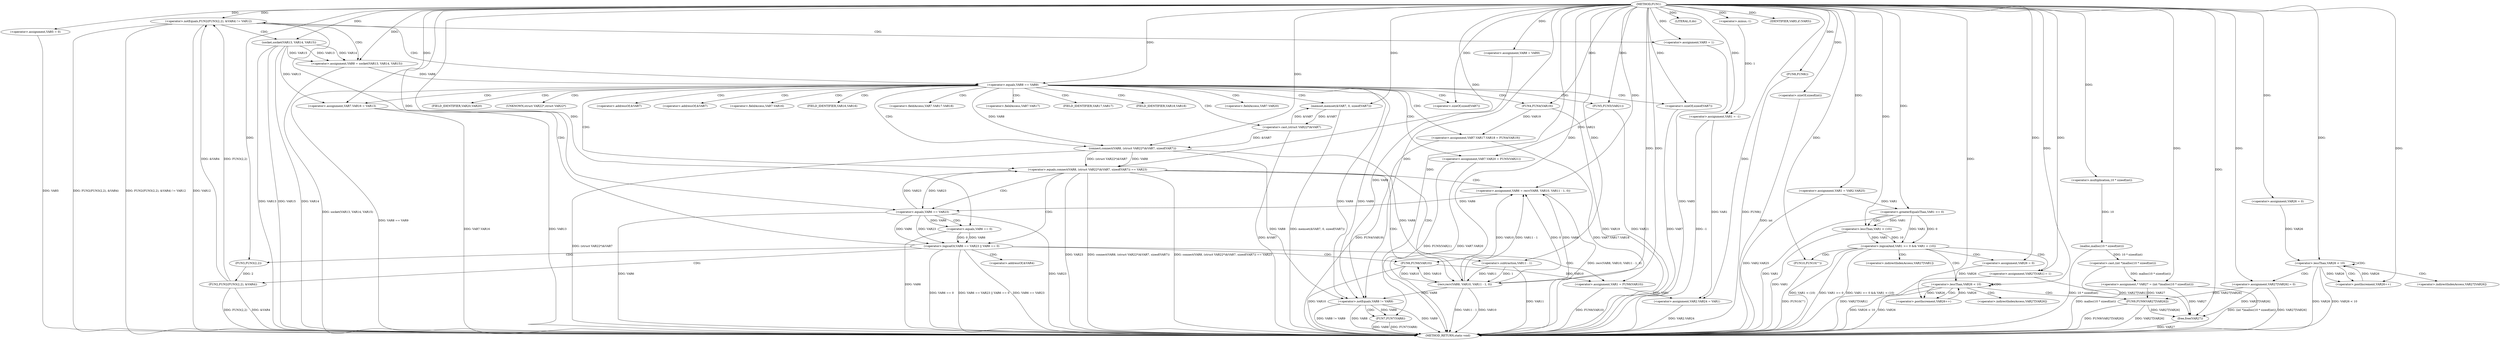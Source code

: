 digraph FUN1 {  
"1000100" [label = "(METHOD,FUN1)" ]
"1000295" [label = "(METHOD_RETURN,static void)" ]
"1000104" [label = "(<operator>.assignment,VAR1 = -1)" ]
"1000106" [label = "(<operator>.minus,-1)" ]
"1000111" [label = "(<operator>.assignment,VAR5 = 0)" ]
"1000117" [label = "(<operator>.assignment,VAR8 = VAR9)" ]
"1000124" [label = "(<operator>.notEquals,FUN2(FUN3(2,2), &VAR4) != VAR12)" ]
"1000125" [label = "(FUN2,FUN2(FUN3(2,2), &VAR4))" ]
"1000126" [label = "(FUN3,FUN3(2,2))" ]
"1000134" [label = "(<operator>.assignment,VAR5 = 1)" ]
"1000137" [label = "(<operator>.assignment,VAR8 = socket(VAR13, VAR14, VAR15))" ]
"1000139" [label = "(socket,socket(VAR13, VAR14, VAR15))" ]
"1000144" [label = "(<operator>.equals,VAR8 == VAR9)" ]
"1000149" [label = "(memset,memset(&VAR7, 0, sizeof(VAR7)))" ]
"1000153" [label = "(<operator>.sizeOf,sizeof(VAR7))" ]
"1000155" [label = "(<operator>.assignment,VAR7.VAR16 = VAR13)" ]
"1000160" [label = "(<operator>.assignment,VAR7.VAR17.VAR18 = FUN4(VAR19))" ]
"1000166" [label = "(FUN4,FUN4(VAR19))" ]
"1000168" [label = "(<operator>.assignment,VAR7.VAR20 = FUN5(VAR21))" ]
"1000172" [label = "(FUN5,FUN5(VAR21))" ]
"1000175" [label = "(<operator>.equals,connect(VAR8, (struct VAR22*)&VAR7, sizeof(VAR7)) == VAR23)" ]
"1000176" [label = "(connect,connect(VAR8, (struct VAR22*)&VAR7, sizeof(VAR7)))" ]
"1000178" [label = "(<operator>.cast,(struct VAR22*)&VAR7)" ]
"1000182" [label = "(<operator>.sizeOf,sizeof(VAR7))" ]
"1000187" [label = "(<operator>.assignment,VAR6 = recv(VAR8, VAR10, VAR11 - 1, 0))" ]
"1000189" [label = "(recv,recv(VAR8, VAR10, VAR11 - 1, 0))" ]
"1000192" [label = "(<operator>.subtraction,VAR11 - 1)" ]
"1000197" [label = "(<operator>.logicalOr,VAR6 == VAR23 || VAR6 == 0)" ]
"1000198" [label = "(<operator>.equals,VAR6 == VAR23)" ]
"1000201" [label = "(<operator>.equals,VAR6 == 0)" ]
"1000206" [label = "(<operator>.assignment,VAR1 = FUN6(VAR10))" ]
"1000208" [label = "(FUN6,FUN6(VAR10))" ]
"1000210" [label = "(LITERAL,0,do)" ]
"1000212" [label = "(<operator>.notEquals,VAR8 != VAR9)" ]
"1000216" [label = "(FUN7,FUN7(VAR8))" ]
"1000219" [label = "(IDENTIFIER,VAR5,if (VAR5))" ]
"1000221" [label = "(FUN8,FUN8())" ]
"1000222" [label = "(<operator>.assignment,VAR2.VAR24 = VAR1)" ]
"1000229" [label = "(<operator>.assignment,VAR1 = VAR2.VAR25)" ]
"1000237" [label = "(<operator>.assignment,* VAR27 = (int *)malloc(10 * sizeof(int)))" ]
"1000239" [label = "(<operator>.cast,(int *)malloc(10 * sizeof(int)))" ]
"1000241" [label = "(malloc,malloc(10 * sizeof(int)))" ]
"1000242" [label = "(<operator>.multiplication,10 * sizeof(int))" ]
"1000244" [label = "(<operator>.sizeOf,sizeof(int))" ]
"1000247" [label = "(<operator>.assignment,VAR26 = 0)" ]
"1000250" [label = "(<operator>.lessThan,VAR26 < 10)" ]
"1000253" [label = "(<operator>.postIncrement,VAR26++)" ]
"1000256" [label = "(<operator>.assignment,VAR27[VAR26] = 0)" ]
"1000262" [label = "(<operator>.logicalAnd,VAR1 >= 0 && VAR1 < (10))" ]
"1000263" [label = "(<operator>.greaterEqualsThan,VAR1 >= 0)" ]
"1000266" [label = "(<operator>.lessThan,VAR1 < (10))" ]
"1000270" [label = "(<operator>.assignment,VAR27[VAR1] = 1)" ]
"1000276" [label = "(<operator>.assignment,VAR26 = 0)" ]
"1000279" [label = "(<operator>.lessThan,VAR26 < 10)" ]
"1000282" [label = "(<operator>.postIncrement,VAR26++)" ]
"1000285" [label = "(FUN9,FUN9(VAR27[VAR26]))" ]
"1000291" [label = "(FUN10,FUN10(\"\"))" ]
"1000293" [label = "(free,free(VAR27))" ]
"1000129" [label = "(<operator>.addressOf,&VAR4)" ]
"1000150" [label = "(<operator>.addressOf,&VAR7)" ]
"1000156" [label = "(<operator>.fieldAccess,VAR7.VAR16)" ]
"1000158" [label = "(FIELD_IDENTIFIER,VAR16,VAR16)" ]
"1000161" [label = "(<operator>.fieldAccess,VAR7.VAR17.VAR18)" ]
"1000162" [label = "(<operator>.fieldAccess,VAR7.VAR17)" ]
"1000164" [label = "(FIELD_IDENTIFIER,VAR17,VAR17)" ]
"1000165" [label = "(FIELD_IDENTIFIER,VAR18,VAR18)" ]
"1000169" [label = "(<operator>.fieldAccess,VAR7.VAR20)" ]
"1000171" [label = "(FIELD_IDENTIFIER,VAR20,VAR20)" ]
"1000179" [label = "(UNKNOWN,struct VAR22*,struct VAR22*)" ]
"1000180" [label = "(<operator>.addressOf,&VAR7)" ]
"1000257" [label = "(<operator>.indirectIndexAccess,VAR27[VAR26])" ]
"1000271" [label = "(<operator>.indirectIndexAccess,VAR27[VAR1])" ]
"1000286" [label = "(<operator>.indirectIndexAccess,VAR27[VAR26])" ]
  "1000262" -> "1000295"  [ label = "DDG: VAR1 < (10)"] 
  "1000229" -> "1000295"  [ label = "DDG: VAR2.VAR25"] 
  "1000241" -> "1000295"  [ label = "DDG: 10 * sizeof(int)"] 
  "1000239" -> "1000295"  [ label = "DDG: malloc(10 * sizeof(int))"] 
  "1000176" -> "1000295"  [ label = "DDG: (struct VAR22*)&VAR7"] 
  "1000155" -> "1000295"  [ label = "DDG: VAR13"] 
  "1000285" -> "1000295"  [ label = "DDG: VAR27[VAR26]"] 
  "1000125" -> "1000295"  [ label = "DDG: FUN3(2,2)"] 
  "1000291" -> "1000295"  [ label = "DDG: FUN10(\"\")"] 
  "1000168" -> "1000295"  [ label = "DDG: FUN5(VAR21)"] 
  "1000139" -> "1000295"  [ label = "DDG: VAR15"] 
  "1000221" -> "1000295"  [ label = "DDG: FUN8()"] 
  "1000250" -> "1000295"  [ label = "DDG: VAR26"] 
  "1000124" -> "1000295"  [ label = "DDG: FUN2(FUN3(2,2), &VAR4)"] 
  "1000197" -> "1000295"  [ label = "DDG: VAR6 == 0"] 
  "1000222" -> "1000295"  [ label = "DDG: VAR2.VAR24"] 
  "1000208" -> "1000295"  [ label = "DDG: VAR10"] 
  "1000285" -> "1000295"  [ label = "DDG: FUN9(VAR27[VAR26])"] 
  "1000293" -> "1000295"  [ label = "DDG: VAR27"] 
  "1000237" -> "1000295"  [ label = "DDG: (int *)malloc(10 * sizeof(int))"] 
  "1000168" -> "1000295"  [ label = "DDG: VAR7.VAR20"] 
  "1000279" -> "1000295"  [ label = "DDG: VAR26"] 
  "1000198" -> "1000295"  [ label = "DDG: VAR23"] 
  "1000216" -> "1000295"  [ label = "DDG: FUN7(VAR8)"] 
  "1000216" -> "1000295"  [ label = "DDG: VAR8"] 
  "1000212" -> "1000295"  [ label = "DDG: VAR9"] 
  "1000187" -> "1000295"  [ label = "DDG: recv(VAR8, VAR10, VAR11 - 1, 0)"] 
  "1000139" -> "1000295"  [ label = "DDG: VAR14"] 
  "1000137" -> "1000295"  [ label = "DDG: socket(VAR13, VAR14, VAR15)"] 
  "1000160" -> "1000295"  [ label = "DDG: FUN4(VAR19)"] 
  "1000139" -> "1000295"  [ label = "DDG: VAR13"] 
  "1000175" -> "1000295"  [ label = "DDG: VAR23"] 
  "1000125" -> "1000295"  [ label = "DDG: &VAR4"] 
  "1000144" -> "1000295"  [ label = "DDG: VAR8 == VAR9"] 
  "1000166" -> "1000295"  [ label = "DDG: VAR19"] 
  "1000266" -> "1000295"  [ label = "DDG: VAR1"] 
  "1000189" -> "1000295"  [ label = "DDG: VAR10"] 
  "1000263" -> "1000295"  [ label = "DDG: VAR1"] 
  "1000262" -> "1000295"  [ label = "DDG: VAR1 >= 0"] 
  "1000178" -> "1000295"  [ label = "DDG: &VAR7"] 
  "1000206" -> "1000295"  [ label = "DDG: FUN6(VAR10)"] 
  "1000149" -> "1000295"  [ label = "DDG: memset(&VAR7, 0, sizeof(VAR7))"] 
  "1000175" -> "1000295"  [ label = "DDG: connect(VAR8, (struct VAR22*)&VAR7, sizeof(VAR7))"] 
  "1000111" -> "1000295"  [ label = "DDG: VAR5"] 
  "1000212" -> "1000295"  [ label = "DDG: VAR8 != VAR9"] 
  "1000262" -> "1000295"  [ label = "DDG: VAR1 >= 0 && VAR1 < (10)"] 
  "1000197" -> "1000295"  [ label = "DDG: VAR6 == VAR23 || VAR6 == 0"] 
  "1000198" -> "1000295"  [ label = "DDG: VAR6"] 
  "1000212" -> "1000295"  [ label = "DDG: VAR8"] 
  "1000134" -> "1000295"  [ label = "DDG: VAR5"] 
  "1000192" -> "1000295"  [ label = "DDG: VAR11"] 
  "1000172" -> "1000295"  [ label = "DDG: VAR21"] 
  "1000256" -> "1000295"  [ label = "DDG: VAR27[VAR26]"] 
  "1000155" -> "1000295"  [ label = "DDG: VAR7.VAR16"] 
  "1000250" -> "1000295"  [ label = "DDG: VAR26 < 10"] 
  "1000244" -> "1000295"  [ label = "DDG: int"] 
  "1000270" -> "1000295"  [ label = "DDG: VAR27[VAR1]"] 
  "1000279" -> "1000295"  [ label = "DDG: VAR26 < 10"] 
  "1000182" -> "1000295"  [ label = "DDG: VAR7"] 
  "1000189" -> "1000295"  [ label = "DDG: VAR11 - 1"] 
  "1000160" -> "1000295"  [ label = "DDG: VAR7.VAR17.VAR18"] 
  "1000104" -> "1000295"  [ label = "DDG: -1"] 
  "1000175" -> "1000295"  [ label = "DDG: connect(VAR8, (struct VAR22*)&VAR7, sizeof(VAR7)) == VAR23"] 
  "1000124" -> "1000295"  [ label = "DDG: FUN2(FUN3(2,2), &VAR4) != VAR12"] 
  "1000197" -> "1000295"  [ label = "DDG: VAR6 == VAR23"] 
  "1000124" -> "1000295"  [ label = "DDG: VAR12"] 
  "1000201" -> "1000295"  [ label = "DDG: VAR6"] 
  "1000106" -> "1000104"  [ label = "DDG: 1"] 
  "1000100" -> "1000104"  [ label = "DDG: "] 
  "1000100" -> "1000106"  [ label = "DDG: "] 
  "1000100" -> "1000111"  [ label = "DDG: "] 
  "1000100" -> "1000117"  [ label = "DDG: "] 
  "1000125" -> "1000124"  [ label = "DDG: FUN3(2,2)"] 
  "1000125" -> "1000124"  [ label = "DDG: &VAR4"] 
  "1000126" -> "1000125"  [ label = "DDG: 2"] 
  "1000100" -> "1000126"  [ label = "DDG: "] 
  "1000100" -> "1000124"  [ label = "DDG: "] 
  "1000100" -> "1000134"  [ label = "DDG: "] 
  "1000139" -> "1000137"  [ label = "DDG: VAR13"] 
  "1000139" -> "1000137"  [ label = "DDG: VAR14"] 
  "1000139" -> "1000137"  [ label = "DDG: VAR15"] 
  "1000100" -> "1000137"  [ label = "DDG: "] 
  "1000100" -> "1000139"  [ label = "DDG: "] 
  "1000137" -> "1000144"  [ label = "DDG: VAR8"] 
  "1000100" -> "1000144"  [ label = "DDG: "] 
  "1000178" -> "1000149"  [ label = "DDG: &VAR7"] 
  "1000100" -> "1000149"  [ label = "DDG: "] 
  "1000100" -> "1000153"  [ label = "DDG: "] 
  "1000139" -> "1000155"  [ label = "DDG: VAR13"] 
  "1000100" -> "1000155"  [ label = "DDG: "] 
  "1000166" -> "1000160"  [ label = "DDG: VAR19"] 
  "1000100" -> "1000166"  [ label = "DDG: "] 
  "1000172" -> "1000168"  [ label = "DDG: VAR21"] 
  "1000100" -> "1000172"  [ label = "DDG: "] 
  "1000176" -> "1000175"  [ label = "DDG: VAR8"] 
  "1000176" -> "1000175"  [ label = "DDG: (struct VAR22*)&VAR7"] 
  "1000144" -> "1000176"  [ label = "DDG: VAR8"] 
  "1000100" -> "1000176"  [ label = "DDG: "] 
  "1000178" -> "1000176"  [ label = "DDG: &VAR7"] 
  "1000149" -> "1000178"  [ label = "DDG: &VAR7"] 
  "1000100" -> "1000182"  [ label = "DDG: "] 
  "1000198" -> "1000175"  [ label = "DDG: VAR23"] 
  "1000100" -> "1000175"  [ label = "DDG: "] 
  "1000189" -> "1000187"  [ label = "DDG: VAR8"] 
  "1000189" -> "1000187"  [ label = "DDG: VAR10"] 
  "1000189" -> "1000187"  [ label = "DDG: VAR11 - 1"] 
  "1000189" -> "1000187"  [ label = "DDG: 0"] 
  "1000100" -> "1000187"  [ label = "DDG: "] 
  "1000176" -> "1000189"  [ label = "DDG: VAR8"] 
  "1000100" -> "1000189"  [ label = "DDG: "] 
  "1000208" -> "1000189"  [ label = "DDG: VAR10"] 
  "1000192" -> "1000189"  [ label = "DDG: VAR11"] 
  "1000192" -> "1000189"  [ label = "DDG: 1"] 
  "1000100" -> "1000192"  [ label = "DDG: "] 
  "1000198" -> "1000197"  [ label = "DDG: VAR6"] 
  "1000198" -> "1000197"  [ label = "DDG: VAR23"] 
  "1000187" -> "1000198"  [ label = "DDG: VAR6"] 
  "1000100" -> "1000198"  [ label = "DDG: "] 
  "1000175" -> "1000198"  [ label = "DDG: VAR23"] 
  "1000201" -> "1000197"  [ label = "DDG: VAR6"] 
  "1000201" -> "1000197"  [ label = "DDG: 0"] 
  "1000198" -> "1000201"  [ label = "DDG: VAR6"] 
  "1000100" -> "1000201"  [ label = "DDG: "] 
  "1000208" -> "1000206"  [ label = "DDG: VAR10"] 
  "1000100" -> "1000206"  [ label = "DDG: "] 
  "1000189" -> "1000208"  [ label = "DDG: VAR10"] 
  "1000100" -> "1000208"  [ label = "DDG: "] 
  "1000100" -> "1000210"  [ label = "DDG: "] 
  "1000189" -> "1000212"  [ label = "DDG: VAR8"] 
  "1000117" -> "1000212"  [ label = "DDG: VAR8"] 
  "1000144" -> "1000212"  [ label = "DDG: VAR8"] 
  "1000176" -> "1000212"  [ label = "DDG: VAR8"] 
  "1000100" -> "1000212"  [ label = "DDG: "] 
  "1000144" -> "1000212"  [ label = "DDG: VAR9"] 
  "1000212" -> "1000216"  [ label = "DDG: VAR8"] 
  "1000100" -> "1000216"  [ label = "DDG: "] 
  "1000100" -> "1000219"  [ label = "DDG: "] 
  "1000100" -> "1000221"  [ label = "DDG: "] 
  "1000104" -> "1000222"  [ label = "DDG: VAR1"] 
  "1000206" -> "1000222"  [ label = "DDG: VAR1"] 
  "1000100" -> "1000222"  [ label = "DDG: "] 
  "1000100" -> "1000229"  [ label = "DDG: "] 
  "1000239" -> "1000237"  [ label = "DDG: malloc(10 * sizeof(int))"] 
  "1000100" -> "1000237"  [ label = "DDG: "] 
  "1000241" -> "1000239"  [ label = "DDG: 10 * sizeof(int)"] 
  "1000242" -> "1000241"  [ label = "DDG: 10"] 
  "1000100" -> "1000242"  [ label = "DDG: "] 
  "1000100" -> "1000244"  [ label = "DDG: "] 
  "1000100" -> "1000247"  [ label = "DDG: "] 
  "1000247" -> "1000250"  [ label = "DDG: VAR26"] 
  "1000253" -> "1000250"  [ label = "DDG: VAR26"] 
  "1000100" -> "1000250"  [ label = "DDG: "] 
  "1000250" -> "1000253"  [ label = "DDG: VAR26"] 
  "1000100" -> "1000253"  [ label = "DDG: "] 
  "1000100" -> "1000256"  [ label = "DDG: "] 
  "1000263" -> "1000262"  [ label = "DDG: VAR1"] 
  "1000263" -> "1000262"  [ label = "DDG: 0"] 
  "1000229" -> "1000263"  [ label = "DDG: VAR1"] 
  "1000100" -> "1000263"  [ label = "DDG: "] 
  "1000266" -> "1000262"  [ label = "DDG: VAR1"] 
  "1000266" -> "1000262"  [ label = "DDG: 10"] 
  "1000263" -> "1000266"  [ label = "DDG: VAR1"] 
  "1000100" -> "1000266"  [ label = "DDG: "] 
  "1000100" -> "1000270"  [ label = "DDG: "] 
  "1000100" -> "1000276"  [ label = "DDG: "] 
  "1000276" -> "1000279"  [ label = "DDG: VAR26"] 
  "1000282" -> "1000279"  [ label = "DDG: VAR26"] 
  "1000100" -> "1000279"  [ label = "DDG: "] 
  "1000279" -> "1000282"  [ label = "DDG: VAR26"] 
  "1000100" -> "1000282"  [ label = "DDG: "] 
  "1000237" -> "1000285"  [ label = "DDG: VAR27"] 
  "1000256" -> "1000285"  [ label = "DDG: VAR27[VAR26]"] 
  "1000100" -> "1000291"  [ label = "DDG: "] 
  "1000285" -> "1000293"  [ label = "DDG: VAR27[VAR26]"] 
  "1000237" -> "1000293"  [ label = "DDG: VAR27"] 
  "1000256" -> "1000293"  [ label = "DDG: VAR27[VAR26]"] 
  "1000270" -> "1000293"  [ label = "DDG: VAR27[VAR1]"] 
  "1000100" -> "1000293"  [ label = "DDG: "] 
  "1000124" -> "1000139"  [ label = "CDG: "] 
  "1000124" -> "1000144"  [ label = "CDG: "] 
  "1000124" -> "1000137"  [ label = "CDG: "] 
  "1000124" -> "1000134"  [ label = "CDG: "] 
  "1000144" -> "1000164"  [ label = "CDG: "] 
  "1000144" -> "1000156"  [ label = "CDG: "] 
  "1000144" -> "1000161"  [ label = "CDG: "] 
  "1000144" -> "1000182"  [ label = "CDG: "] 
  "1000144" -> "1000150"  [ label = "CDG: "] 
  "1000144" -> "1000166"  [ label = "CDG: "] 
  "1000144" -> "1000180"  [ label = "CDG: "] 
  "1000144" -> "1000165"  [ label = "CDG: "] 
  "1000144" -> "1000149"  [ label = "CDG: "] 
  "1000144" -> "1000175"  [ label = "CDG: "] 
  "1000144" -> "1000160"  [ label = "CDG: "] 
  "1000144" -> "1000179"  [ label = "CDG: "] 
  "1000144" -> "1000176"  [ label = "CDG: "] 
  "1000144" -> "1000153"  [ label = "CDG: "] 
  "1000144" -> "1000172"  [ label = "CDG: "] 
  "1000144" -> "1000169"  [ label = "CDG: "] 
  "1000144" -> "1000168"  [ label = "CDG: "] 
  "1000144" -> "1000178"  [ label = "CDG: "] 
  "1000144" -> "1000158"  [ label = "CDG: "] 
  "1000144" -> "1000155"  [ label = "CDG: "] 
  "1000144" -> "1000171"  [ label = "CDG: "] 
  "1000144" -> "1000162"  [ label = "CDG: "] 
  "1000175" -> "1000197"  [ label = "CDG: "] 
  "1000175" -> "1000192"  [ label = "CDG: "] 
  "1000175" -> "1000198"  [ label = "CDG: "] 
  "1000175" -> "1000187"  [ label = "CDG: "] 
  "1000175" -> "1000189"  [ label = "CDG: "] 
  "1000197" -> "1000208"  [ label = "CDG: "] 
  "1000197" -> "1000206"  [ label = "CDG: "] 
  "1000197" -> "1000125"  [ label = "CDG: "] 
  "1000197" -> "1000126"  [ label = "CDG: "] 
  "1000197" -> "1000129"  [ label = "CDG: "] 
  "1000197" -> "1000124"  [ label = "CDG: "] 
  "1000198" -> "1000201"  [ label = "CDG: "] 
  "1000212" -> "1000216"  [ label = "CDG: "] 
  "1000250" -> "1000250"  [ label = "CDG: "] 
  "1000250" -> "1000253"  [ label = "CDG: "] 
  "1000250" -> "1000257"  [ label = "CDG: "] 
  "1000250" -> "1000256"  [ label = "CDG: "] 
  "1000262" -> "1000276"  [ label = "CDG: "] 
  "1000262" -> "1000291"  [ label = "CDG: "] 
  "1000262" -> "1000270"  [ label = "CDG: "] 
  "1000262" -> "1000279"  [ label = "CDG: "] 
  "1000262" -> "1000271"  [ label = "CDG: "] 
  "1000263" -> "1000266"  [ label = "CDG: "] 
  "1000279" -> "1000285"  [ label = "CDG: "] 
  "1000279" -> "1000282"  [ label = "CDG: "] 
  "1000279" -> "1000279"  [ label = "CDG: "] 
  "1000279" -> "1000286"  [ label = "CDG: "] 
}
